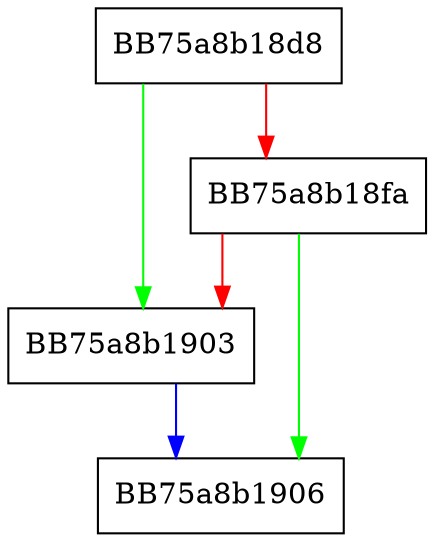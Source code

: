 digraph find {
  node [shape="box"];
  graph [splines=ortho];
  BB75a8b18d8 -> BB75a8b1903 [color="green"];
  BB75a8b18d8 -> BB75a8b18fa [color="red"];
  BB75a8b18fa -> BB75a8b1906 [color="green"];
  BB75a8b18fa -> BB75a8b1903 [color="red"];
  BB75a8b1903 -> BB75a8b1906 [color="blue"];
}